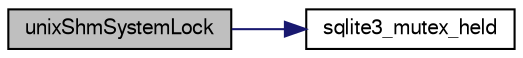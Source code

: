 digraph "unixShmSystemLock"
{
  edge [fontname="FreeSans",fontsize="10",labelfontname="FreeSans",labelfontsize="10"];
  node [fontname="FreeSans",fontsize="10",shape=record];
  rankdir="LR";
  Node849596 [label="unixShmSystemLock",height=0.2,width=0.4,color="black", fillcolor="grey75", style="filled", fontcolor="black"];
  Node849596 -> Node849597 [color="midnightblue",fontsize="10",style="solid",fontname="FreeSans"];
  Node849597 [label="sqlite3_mutex_held",height=0.2,width=0.4,color="black", fillcolor="white", style="filled",URL="$sqlite3_8c.html#acf77da68932b6bc163c5e68547ecc3e7"];
}
